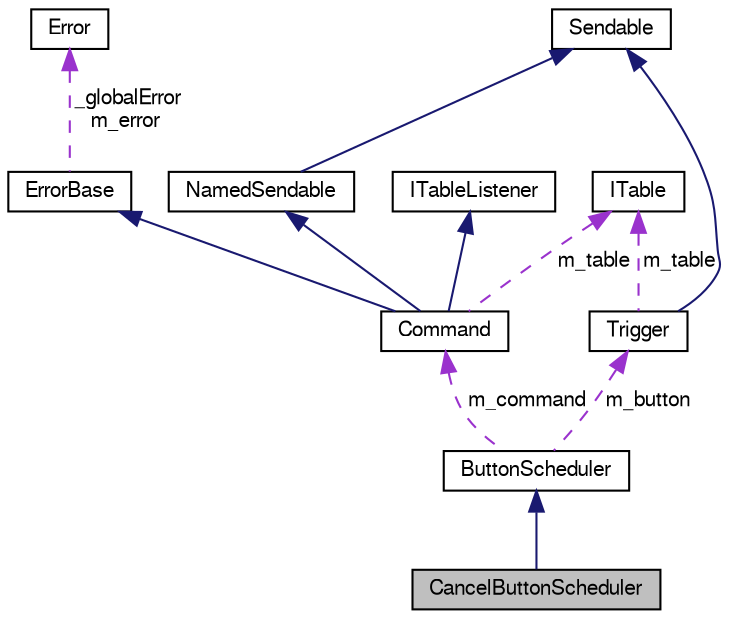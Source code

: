 digraph "CancelButtonScheduler"
{
  bgcolor="transparent";
  edge [fontname="FreeSans",fontsize="10",labelfontname="FreeSans",labelfontsize="10"];
  node [fontname="FreeSans",fontsize="10",shape=record];
  Node1 [label="CancelButtonScheduler",height=0.2,width=0.4,color="black", fillcolor="grey75", style="filled" fontcolor="black"];
  Node2 -> Node1 [dir="back",color="midnightblue",fontsize="10",style="solid",fontname="FreeSans"];
  Node2 [label="ButtonScheduler",height=0.2,width=0.4,color="black",URL="$class_button_scheduler.html"];
  Node3 -> Node2 [dir="back",color="darkorchid3",fontsize="10",style="dashed",label=" m_command" ,fontname="FreeSans"];
  Node3 [label="Command",height=0.2,width=0.4,color="black",URL="$class_command.html"];
  Node4 -> Node3 [dir="back",color="midnightblue",fontsize="10",style="solid",fontname="FreeSans"];
  Node4 [label="ErrorBase",height=0.2,width=0.4,color="black",URL="$class_error_base.html"];
  Node5 -> Node4 [dir="back",color="darkorchid3",fontsize="10",style="dashed",label=" _globalError\nm_error" ,fontname="FreeSans"];
  Node5 [label="Error",height=0.2,width=0.4,color="black",URL="$class_error.html"];
  Node6 -> Node3 [dir="back",color="midnightblue",fontsize="10",style="solid",fontname="FreeSans"];
  Node6 [label="NamedSendable",height=0.2,width=0.4,color="black",URL="$class_named_sendable.html"];
  Node7 -> Node6 [dir="back",color="midnightblue",fontsize="10",style="solid",fontname="FreeSans"];
  Node7 [label="Sendable",height=0.2,width=0.4,color="black",URL="$class_sendable.html"];
  Node8 -> Node3 [dir="back",color="midnightblue",fontsize="10",style="solid",fontname="FreeSans"];
  Node8 [label="ITableListener",height=0.2,width=0.4,color="black",URL="$class_i_table_listener.html"];
  Node9 -> Node3 [dir="back",color="darkorchid3",fontsize="10",style="dashed",label=" m_table" ,fontname="FreeSans"];
  Node9 [label="ITable",height=0.2,width=0.4,color="black",URL="$class_i_table.html"];
  Node10 -> Node2 [dir="back",color="darkorchid3",fontsize="10",style="dashed",label=" m_button" ,fontname="FreeSans"];
  Node10 [label="Trigger",height=0.2,width=0.4,color="black",URL="$class_trigger.html"];
  Node7 -> Node10 [dir="back",color="midnightblue",fontsize="10",style="solid",fontname="FreeSans"];
  Node9 -> Node10 [dir="back",color="darkorchid3",fontsize="10",style="dashed",label=" m_table" ,fontname="FreeSans"];
}
